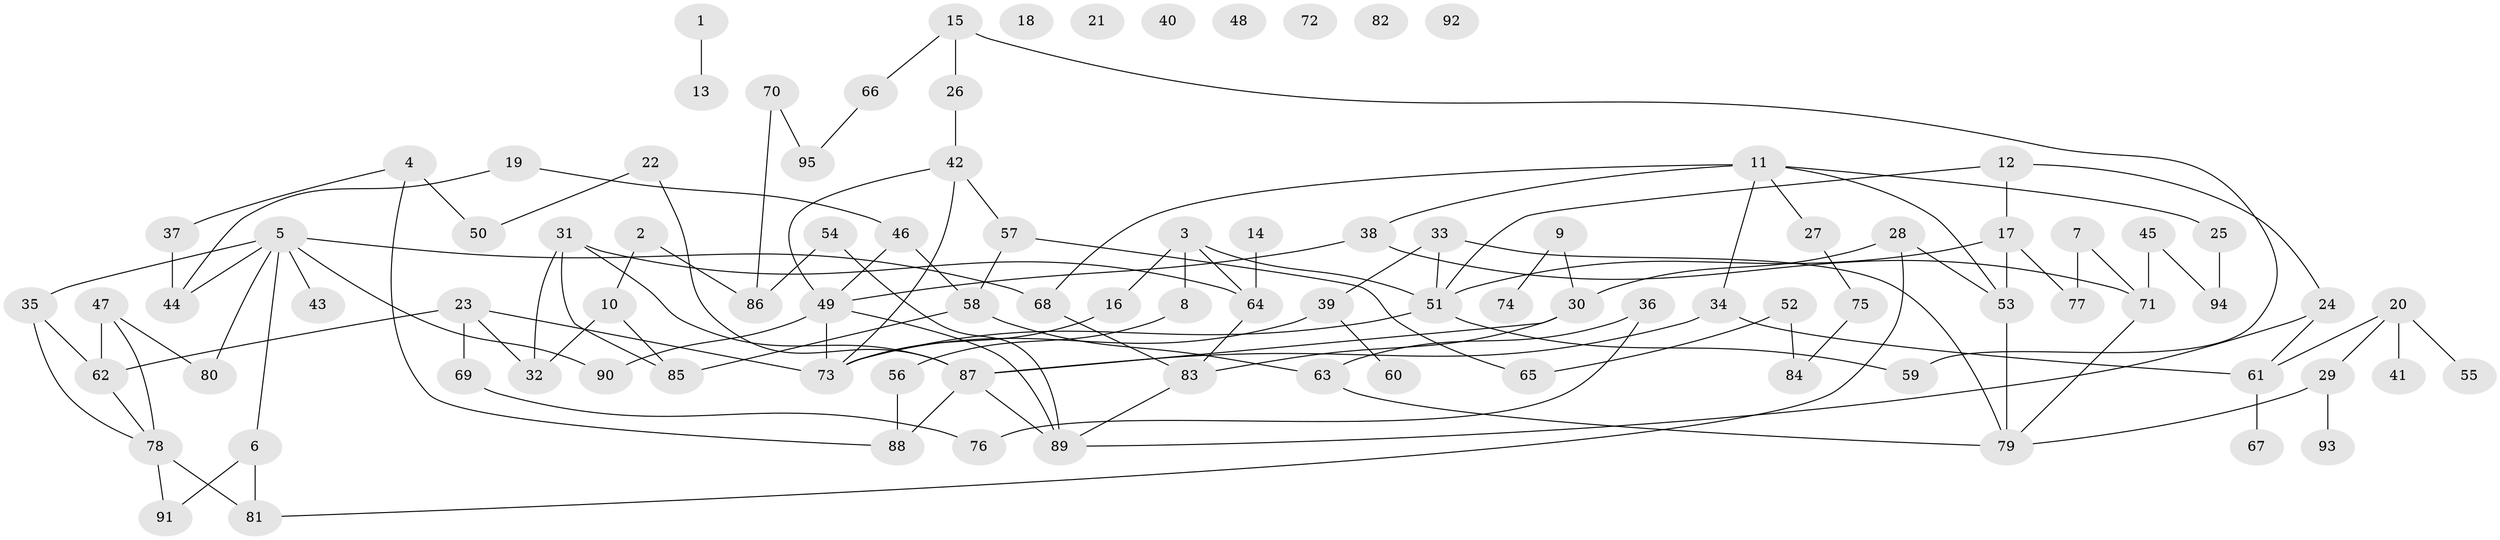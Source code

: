 // Generated by graph-tools (version 1.1) at 2025/25/03/09/25 03:25:15]
// undirected, 95 vertices, 126 edges
graph export_dot {
graph [start="1"]
  node [color=gray90,style=filled];
  1;
  2;
  3;
  4;
  5;
  6;
  7;
  8;
  9;
  10;
  11;
  12;
  13;
  14;
  15;
  16;
  17;
  18;
  19;
  20;
  21;
  22;
  23;
  24;
  25;
  26;
  27;
  28;
  29;
  30;
  31;
  32;
  33;
  34;
  35;
  36;
  37;
  38;
  39;
  40;
  41;
  42;
  43;
  44;
  45;
  46;
  47;
  48;
  49;
  50;
  51;
  52;
  53;
  54;
  55;
  56;
  57;
  58;
  59;
  60;
  61;
  62;
  63;
  64;
  65;
  66;
  67;
  68;
  69;
  70;
  71;
  72;
  73;
  74;
  75;
  76;
  77;
  78;
  79;
  80;
  81;
  82;
  83;
  84;
  85;
  86;
  87;
  88;
  89;
  90;
  91;
  92;
  93;
  94;
  95;
  1 -- 13;
  2 -- 10;
  2 -- 86;
  3 -- 8;
  3 -- 16;
  3 -- 51;
  3 -- 64;
  4 -- 37;
  4 -- 50;
  4 -- 88;
  5 -- 6;
  5 -- 35;
  5 -- 43;
  5 -- 44;
  5 -- 68;
  5 -- 80;
  5 -- 90;
  6 -- 81;
  6 -- 91;
  7 -- 71;
  7 -- 77;
  8 -- 56;
  9 -- 30;
  9 -- 74;
  10 -- 32;
  10 -- 85;
  11 -- 25;
  11 -- 27;
  11 -- 34;
  11 -- 38;
  11 -- 53;
  11 -- 68;
  12 -- 17;
  12 -- 24;
  12 -- 51;
  14 -- 64;
  15 -- 26;
  15 -- 59;
  15 -- 66;
  16 -- 73;
  17 -- 51;
  17 -- 53;
  17 -- 77;
  19 -- 44;
  19 -- 46;
  20 -- 29;
  20 -- 41;
  20 -- 55;
  20 -- 61;
  22 -- 50;
  22 -- 87;
  23 -- 32;
  23 -- 62;
  23 -- 69;
  23 -- 73;
  24 -- 61;
  24 -- 89;
  25 -- 94;
  26 -- 42;
  27 -- 75;
  28 -- 30;
  28 -- 53;
  28 -- 81;
  29 -- 79;
  29 -- 93;
  30 -- 83;
  30 -- 87;
  31 -- 32;
  31 -- 64;
  31 -- 85;
  31 -- 87;
  33 -- 39;
  33 -- 51;
  33 -- 79;
  34 -- 61;
  34 -- 87;
  35 -- 62;
  35 -- 78;
  36 -- 63;
  36 -- 76;
  37 -- 44;
  38 -- 49;
  38 -- 71;
  39 -- 60;
  39 -- 73;
  42 -- 49;
  42 -- 57;
  42 -- 73;
  45 -- 71;
  45 -- 94;
  46 -- 49;
  46 -- 58;
  47 -- 62;
  47 -- 78;
  47 -- 80;
  49 -- 73;
  49 -- 89;
  49 -- 90;
  51 -- 59;
  51 -- 73;
  52 -- 65;
  52 -- 84;
  53 -- 79;
  54 -- 86;
  54 -- 89;
  56 -- 88;
  57 -- 58;
  57 -- 65;
  58 -- 63;
  58 -- 85;
  61 -- 67;
  62 -- 78;
  63 -- 79;
  64 -- 83;
  66 -- 95;
  68 -- 83;
  69 -- 76;
  70 -- 86;
  70 -- 95;
  71 -- 79;
  75 -- 84;
  78 -- 81;
  78 -- 91;
  83 -- 89;
  87 -- 88;
  87 -- 89;
}
